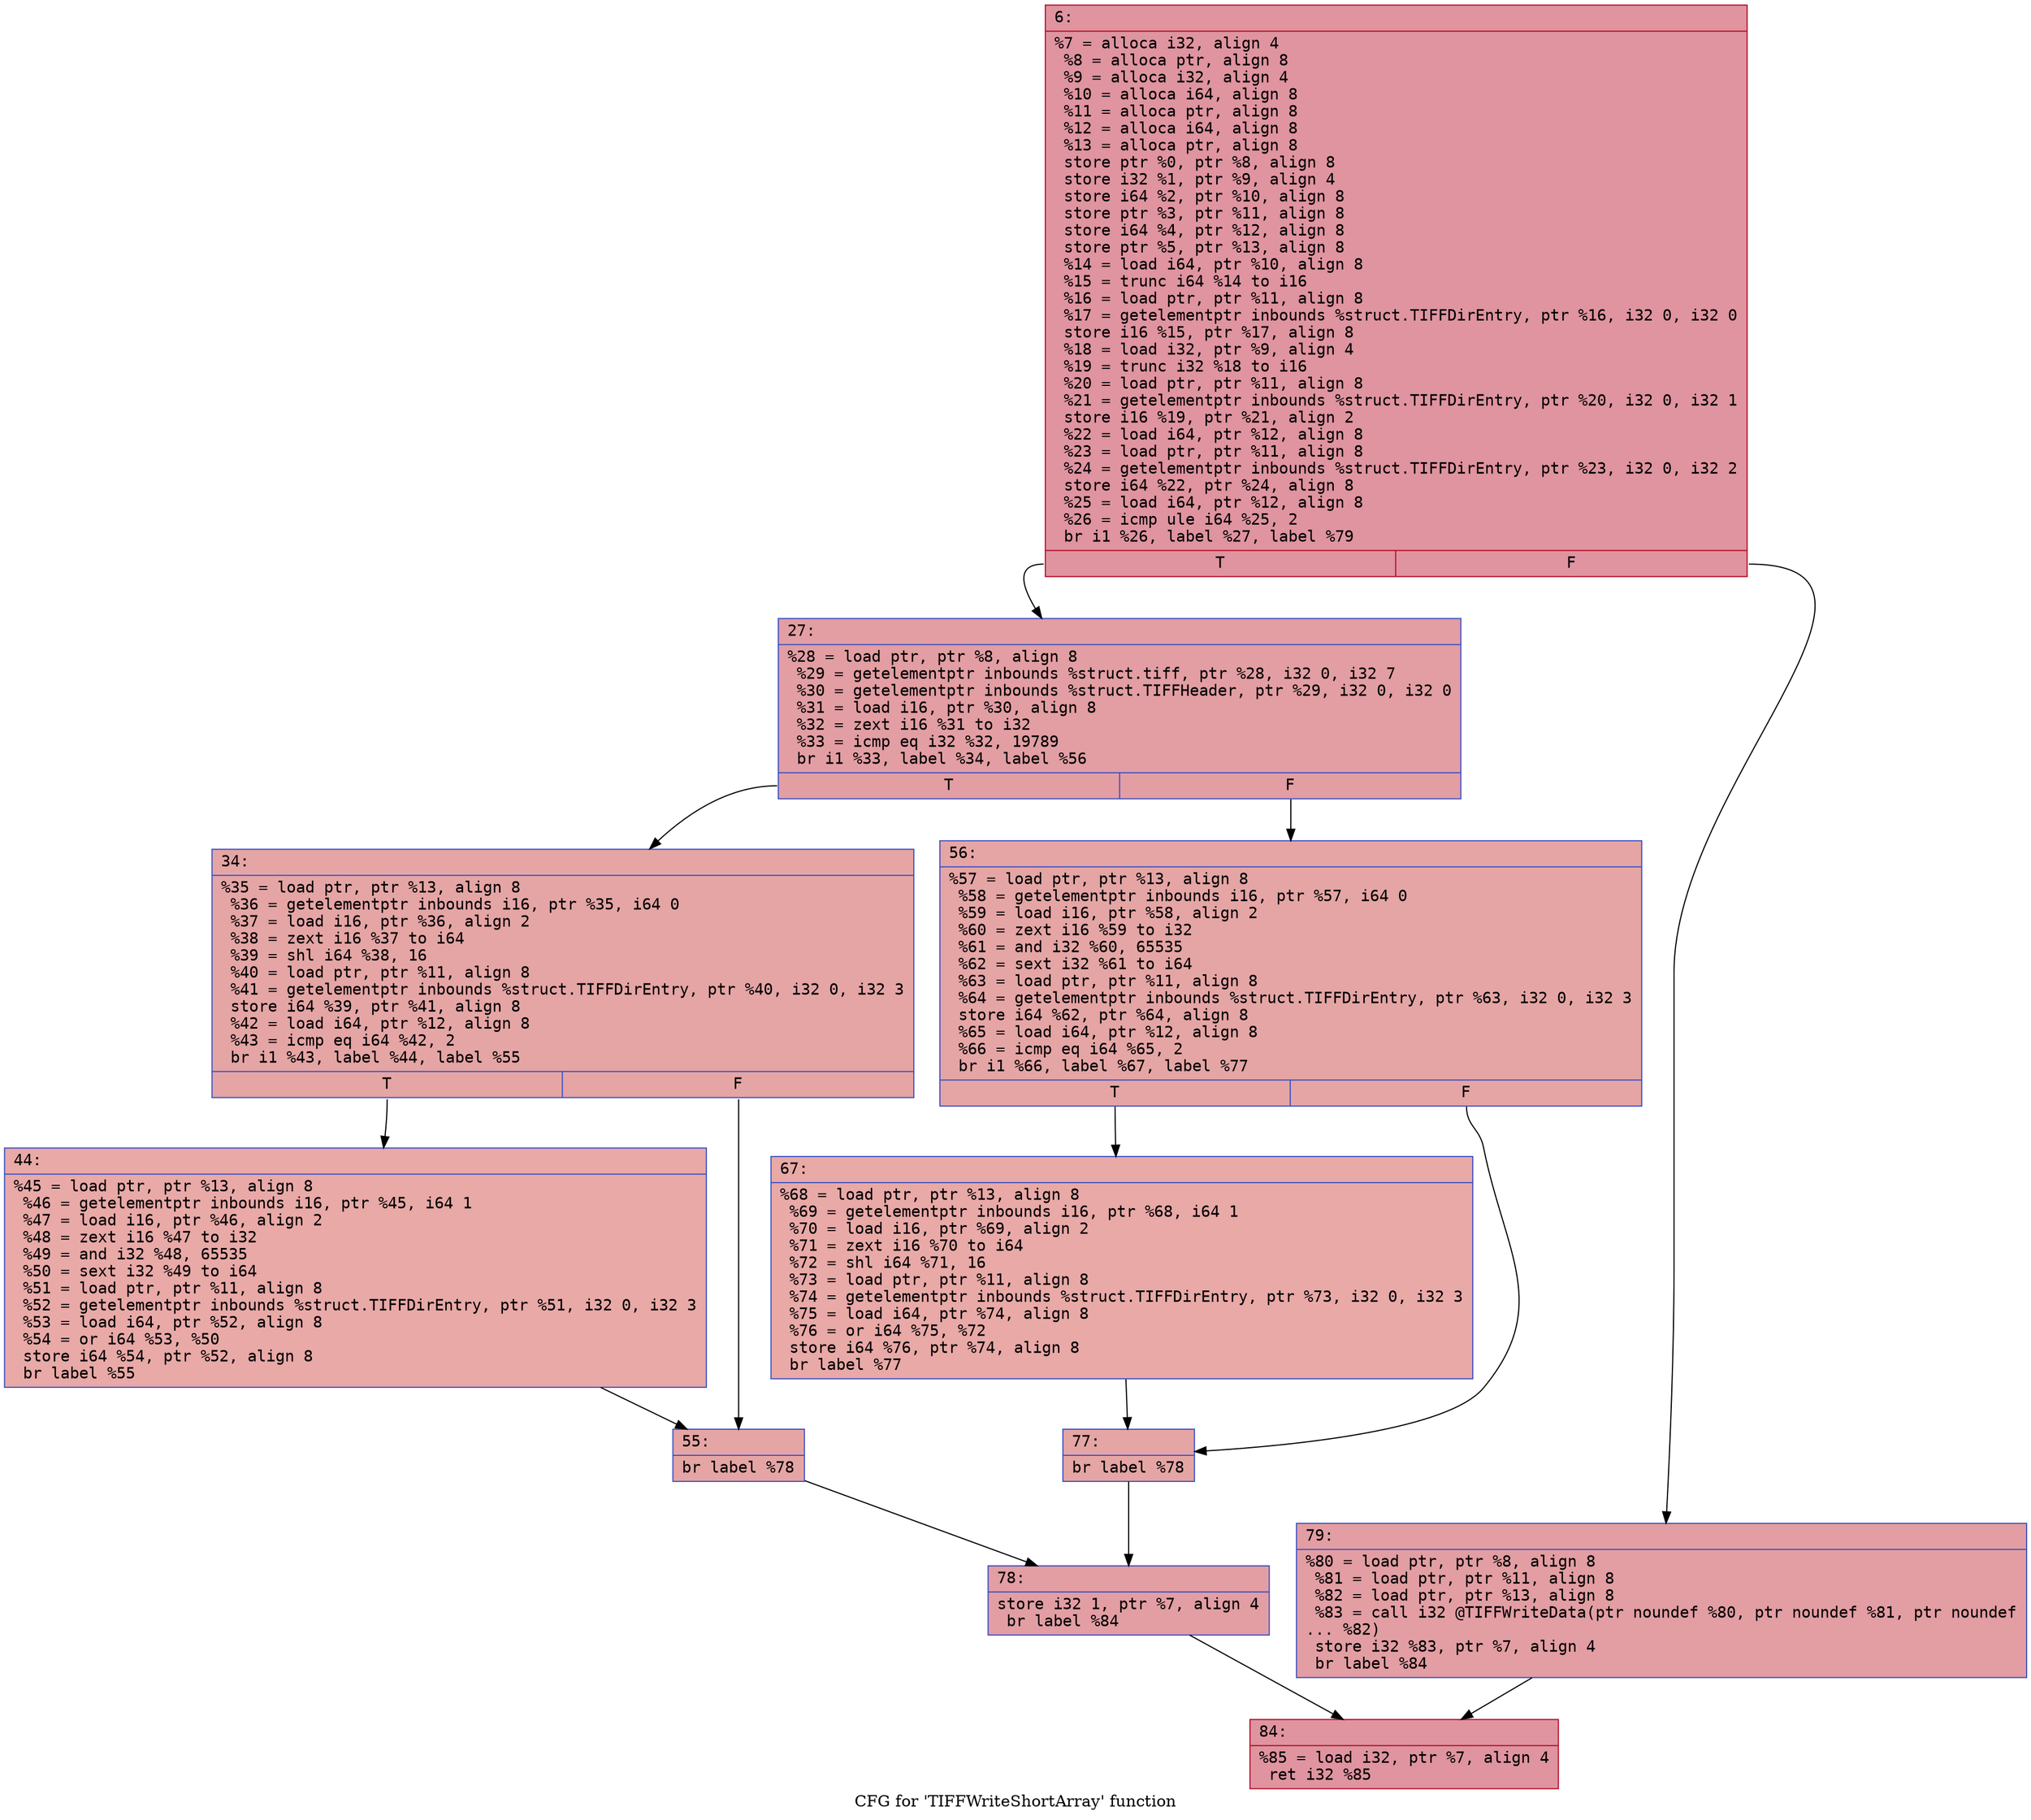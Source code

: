 digraph "CFG for 'TIFFWriteShortArray' function" {
	label="CFG for 'TIFFWriteShortArray' function";

	Node0x600002e5a2b0 [shape=record,color="#b70d28ff", style=filled, fillcolor="#b70d2870" fontname="Courier",label="{6:\l|  %7 = alloca i32, align 4\l  %8 = alloca ptr, align 8\l  %9 = alloca i32, align 4\l  %10 = alloca i64, align 8\l  %11 = alloca ptr, align 8\l  %12 = alloca i64, align 8\l  %13 = alloca ptr, align 8\l  store ptr %0, ptr %8, align 8\l  store i32 %1, ptr %9, align 4\l  store i64 %2, ptr %10, align 8\l  store ptr %3, ptr %11, align 8\l  store i64 %4, ptr %12, align 8\l  store ptr %5, ptr %13, align 8\l  %14 = load i64, ptr %10, align 8\l  %15 = trunc i64 %14 to i16\l  %16 = load ptr, ptr %11, align 8\l  %17 = getelementptr inbounds %struct.TIFFDirEntry, ptr %16, i32 0, i32 0\l  store i16 %15, ptr %17, align 8\l  %18 = load i32, ptr %9, align 4\l  %19 = trunc i32 %18 to i16\l  %20 = load ptr, ptr %11, align 8\l  %21 = getelementptr inbounds %struct.TIFFDirEntry, ptr %20, i32 0, i32 1\l  store i16 %19, ptr %21, align 2\l  %22 = load i64, ptr %12, align 8\l  %23 = load ptr, ptr %11, align 8\l  %24 = getelementptr inbounds %struct.TIFFDirEntry, ptr %23, i32 0, i32 2\l  store i64 %22, ptr %24, align 8\l  %25 = load i64, ptr %12, align 8\l  %26 = icmp ule i64 %25, 2\l  br i1 %26, label %27, label %79\l|{<s0>T|<s1>F}}"];
	Node0x600002e5a2b0:s0 -> Node0x600002e5a300[tooltip="6 -> 27\nProbability 50.00%" ];
	Node0x600002e5a2b0:s1 -> Node0x600002e5a580[tooltip="6 -> 79\nProbability 50.00%" ];
	Node0x600002e5a300 [shape=record,color="#3d50c3ff", style=filled, fillcolor="#be242e70" fontname="Courier",label="{27:\l|  %28 = load ptr, ptr %8, align 8\l  %29 = getelementptr inbounds %struct.tiff, ptr %28, i32 0, i32 7\l  %30 = getelementptr inbounds %struct.TIFFHeader, ptr %29, i32 0, i32 0\l  %31 = load i16, ptr %30, align 8\l  %32 = zext i16 %31 to i32\l  %33 = icmp eq i32 %32, 19789\l  br i1 %33, label %34, label %56\l|{<s0>T|<s1>F}}"];
	Node0x600002e5a300:s0 -> Node0x600002e5a350[tooltip="27 -> 34\nProbability 50.00%" ];
	Node0x600002e5a300:s1 -> Node0x600002e5a440[tooltip="27 -> 56\nProbability 50.00%" ];
	Node0x600002e5a350 [shape=record,color="#3d50c3ff", style=filled, fillcolor="#c5333470" fontname="Courier",label="{34:\l|  %35 = load ptr, ptr %13, align 8\l  %36 = getelementptr inbounds i16, ptr %35, i64 0\l  %37 = load i16, ptr %36, align 2\l  %38 = zext i16 %37 to i64\l  %39 = shl i64 %38, 16\l  %40 = load ptr, ptr %11, align 8\l  %41 = getelementptr inbounds %struct.TIFFDirEntry, ptr %40, i32 0, i32 3\l  store i64 %39, ptr %41, align 8\l  %42 = load i64, ptr %12, align 8\l  %43 = icmp eq i64 %42, 2\l  br i1 %43, label %44, label %55\l|{<s0>T|<s1>F}}"];
	Node0x600002e5a350:s0 -> Node0x600002e5a3a0[tooltip="34 -> 44\nProbability 50.00%" ];
	Node0x600002e5a350:s1 -> Node0x600002e5a3f0[tooltip="34 -> 55\nProbability 50.00%" ];
	Node0x600002e5a3a0 [shape=record,color="#3d50c3ff", style=filled, fillcolor="#ca3b3770" fontname="Courier",label="{44:\l|  %45 = load ptr, ptr %13, align 8\l  %46 = getelementptr inbounds i16, ptr %45, i64 1\l  %47 = load i16, ptr %46, align 2\l  %48 = zext i16 %47 to i32\l  %49 = and i32 %48, 65535\l  %50 = sext i32 %49 to i64\l  %51 = load ptr, ptr %11, align 8\l  %52 = getelementptr inbounds %struct.TIFFDirEntry, ptr %51, i32 0, i32 3\l  %53 = load i64, ptr %52, align 8\l  %54 = or i64 %53, %50\l  store i64 %54, ptr %52, align 8\l  br label %55\l}"];
	Node0x600002e5a3a0 -> Node0x600002e5a3f0[tooltip="44 -> 55\nProbability 100.00%" ];
	Node0x600002e5a3f0 [shape=record,color="#3d50c3ff", style=filled, fillcolor="#c5333470" fontname="Courier",label="{55:\l|  br label %78\l}"];
	Node0x600002e5a3f0 -> Node0x600002e5a530[tooltip="55 -> 78\nProbability 100.00%" ];
	Node0x600002e5a440 [shape=record,color="#3d50c3ff", style=filled, fillcolor="#c5333470" fontname="Courier",label="{56:\l|  %57 = load ptr, ptr %13, align 8\l  %58 = getelementptr inbounds i16, ptr %57, i64 0\l  %59 = load i16, ptr %58, align 2\l  %60 = zext i16 %59 to i32\l  %61 = and i32 %60, 65535\l  %62 = sext i32 %61 to i64\l  %63 = load ptr, ptr %11, align 8\l  %64 = getelementptr inbounds %struct.TIFFDirEntry, ptr %63, i32 0, i32 3\l  store i64 %62, ptr %64, align 8\l  %65 = load i64, ptr %12, align 8\l  %66 = icmp eq i64 %65, 2\l  br i1 %66, label %67, label %77\l|{<s0>T|<s1>F}}"];
	Node0x600002e5a440:s0 -> Node0x600002e5a490[tooltip="56 -> 67\nProbability 50.00%" ];
	Node0x600002e5a440:s1 -> Node0x600002e5a4e0[tooltip="56 -> 77\nProbability 50.00%" ];
	Node0x600002e5a490 [shape=record,color="#3d50c3ff", style=filled, fillcolor="#ca3b3770" fontname="Courier",label="{67:\l|  %68 = load ptr, ptr %13, align 8\l  %69 = getelementptr inbounds i16, ptr %68, i64 1\l  %70 = load i16, ptr %69, align 2\l  %71 = zext i16 %70 to i64\l  %72 = shl i64 %71, 16\l  %73 = load ptr, ptr %11, align 8\l  %74 = getelementptr inbounds %struct.TIFFDirEntry, ptr %73, i32 0, i32 3\l  %75 = load i64, ptr %74, align 8\l  %76 = or i64 %75, %72\l  store i64 %76, ptr %74, align 8\l  br label %77\l}"];
	Node0x600002e5a490 -> Node0x600002e5a4e0[tooltip="67 -> 77\nProbability 100.00%" ];
	Node0x600002e5a4e0 [shape=record,color="#3d50c3ff", style=filled, fillcolor="#c5333470" fontname="Courier",label="{77:\l|  br label %78\l}"];
	Node0x600002e5a4e0 -> Node0x600002e5a530[tooltip="77 -> 78\nProbability 100.00%" ];
	Node0x600002e5a530 [shape=record,color="#3d50c3ff", style=filled, fillcolor="#be242e70" fontname="Courier",label="{78:\l|  store i32 1, ptr %7, align 4\l  br label %84\l}"];
	Node0x600002e5a530 -> Node0x600002e5a5d0[tooltip="78 -> 84\nProbability 100.00%" ];
	Node0x600002e5a580 [shape=record,color="#3d50c3ff", style=filled, fillcolor="#be242e70" fontname="Courier",label="{79:\l|  %80 = load ptr, ptr %8, align 8\l  %81 = load ptr, ptr %11, align 8\l  %82 = load ptr, ptr %13, align 8\l  %83 = call i32 @TIFFWriteData(ptr noundef %80, ptr noundef %81, ptr noundef\l... %82)\l  store i32 %83, ptr %7, align 4\l  br label %84\l}"];
	Node0x600002e5a580 -> Node0x600002e5a5d0[tooltip="79 -> 84\nProbability 100.00%" ];
	Node0x600002e5a5d0 [shape=record,color="#b70d28ff", style=filled, fillcolor="#b70d2870" fontname="Courier",label="{84:\l|  %85 = load i32, ptr %7, align 4\l  ret i32 %85\l}"];
}
